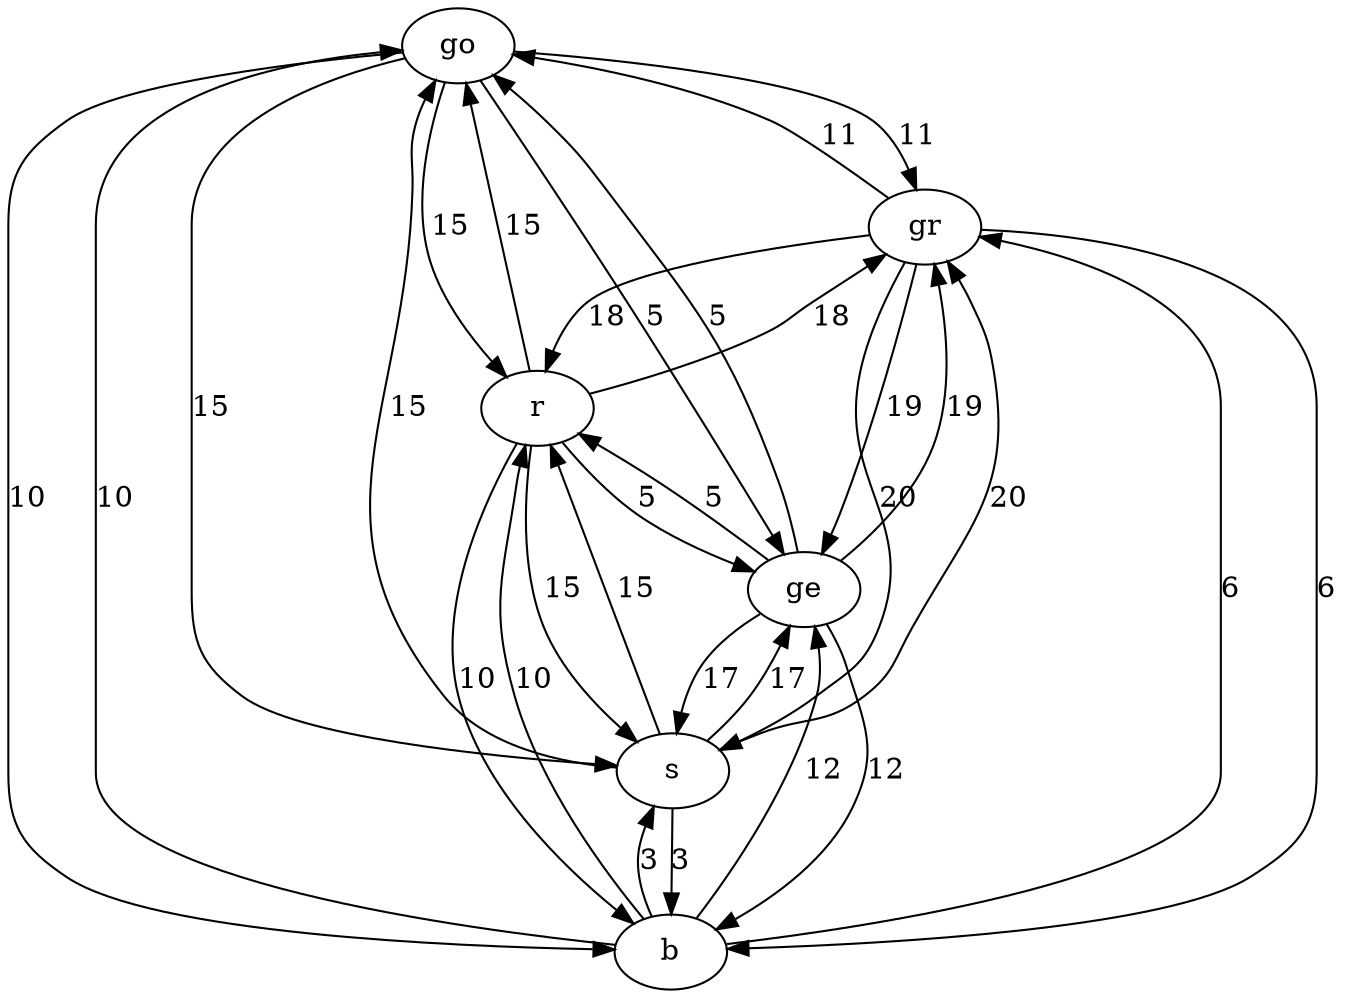 digraph graph_12
{
go
gr
b
s
ge
r
go -> gr [label="11"]
go -> b [label="10"]
go -> s [label="15"]
go -> ge [label="5"]
go -> r [label="15"]
gr -> go [label="11"]
gr -> b [label="6"]
gr -> s [label="20"]
gr -> ge [label="19"]
gr -> r [label="18"]
b -> go [label="10"]
b -> gr [label="6"]
b -> s [label="3"]
b -> ge [label="12"]
b -> r [label="10"]
s -> go [label="15"]
s -> gr [label="20"]
s -> b [label="3"]
s -> ge [label="17"]
s -> r [label="15"]
ge -> go [label="5"]
ge -> gr [label="19"]
ge -> b [label="12"]
ge -> s [label="17"]
ge -> r [label="5"]
r -> go [label="15"]
r -> gr [label="18"]
r -> b [label="10"]
r -> s [label="15"]
r -> ge [label="5"]
}

